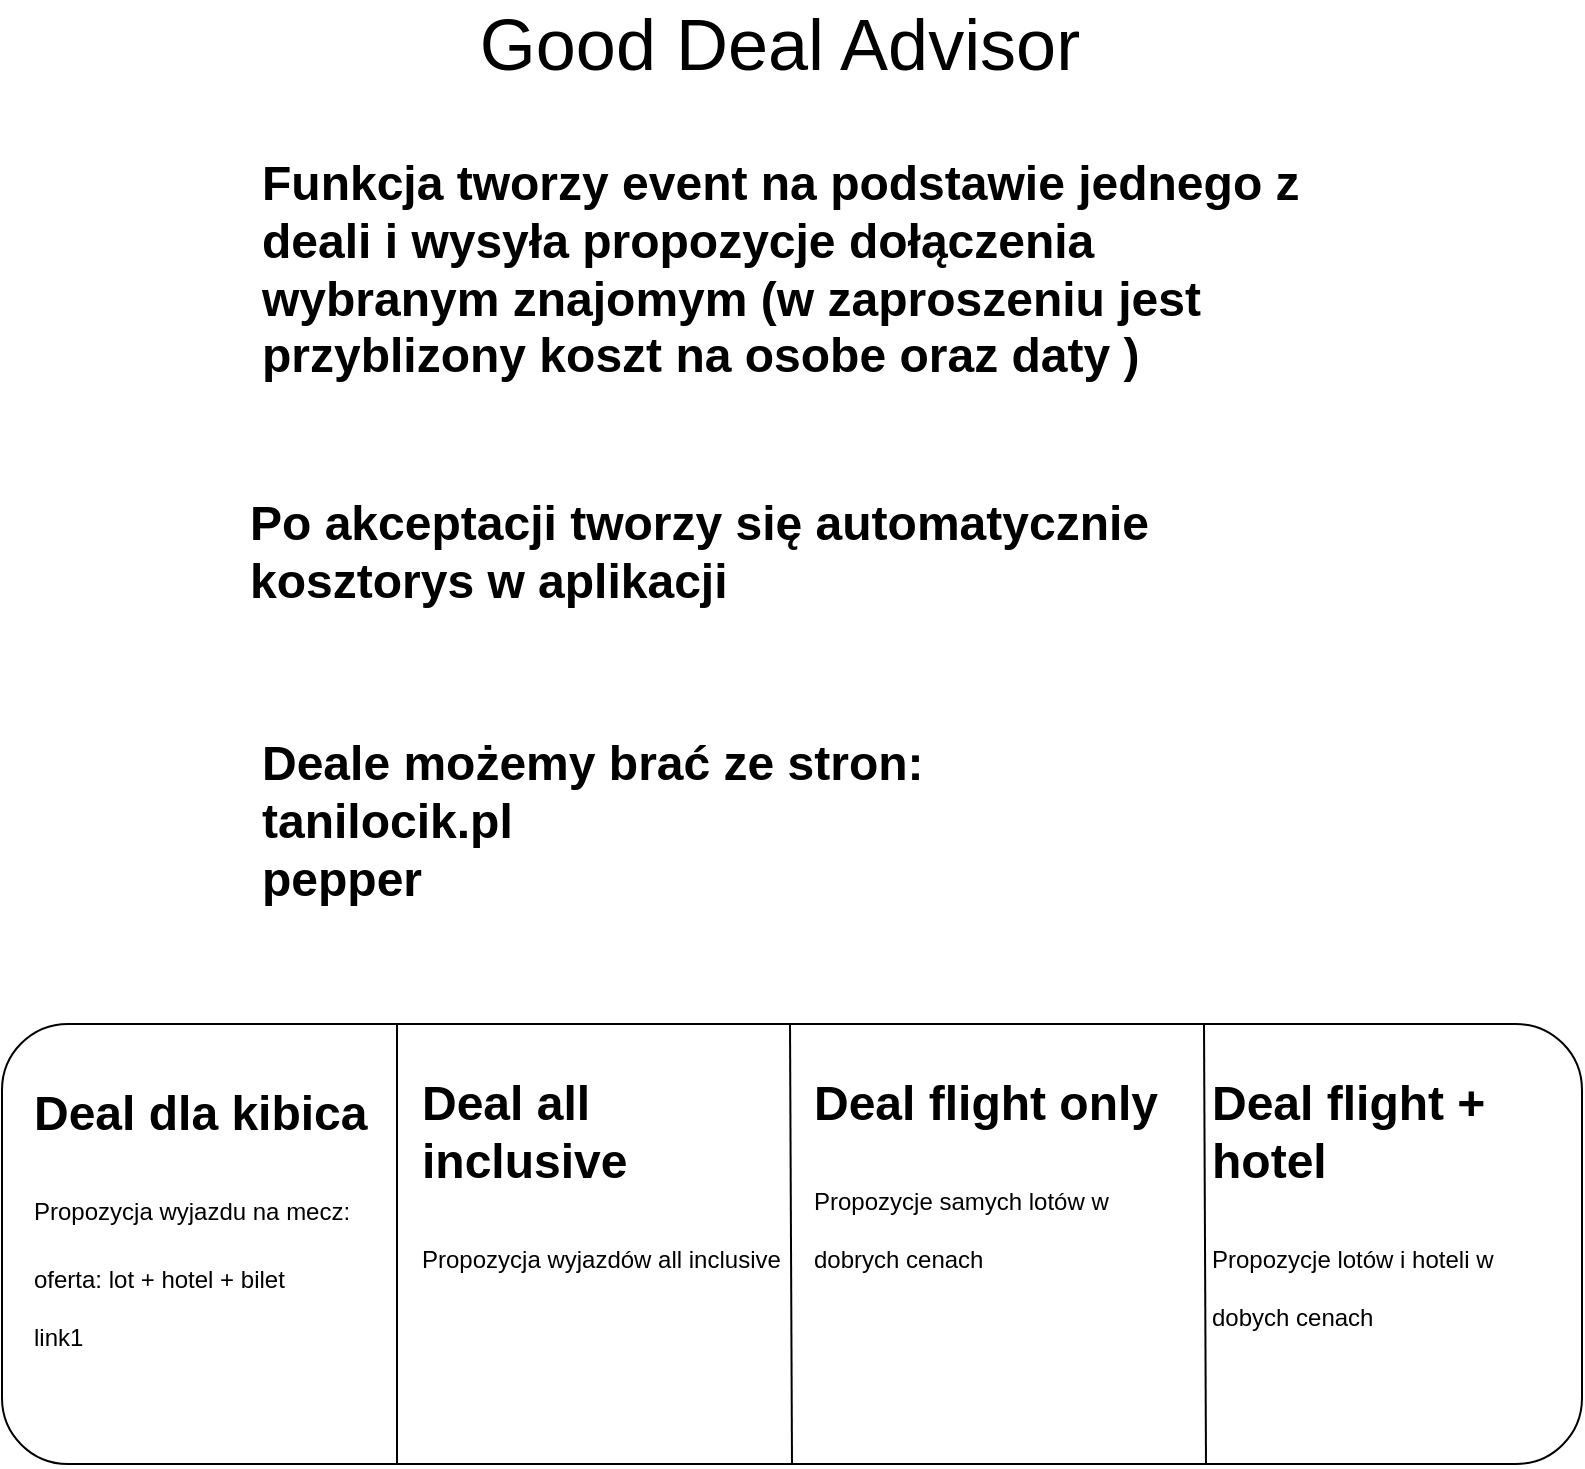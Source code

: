 <mxfile version="23.1.6" type="github">
  <diagram name="Strona-1" id="lG9Fa0v8eDeotSa3GM15">
    <mxGraphModel dx="1674" dy="746" grid="1" gridSize="10" guides="1" tooltips="1" connect="1" arrows="1" fold="1" page="1" pageScale="1" pageWidth="827" pageHeight="1169" math="0" shadow="0">
      <root>
        <mxCell id="0" />
        <mxCell id="1" parent="0" />
        <mxCell id="4JHhHVmSh1j504UFQqyj-2" value="&lt;font style=&quot;font-size: 36px;&quot;&gt;Good Deal Advisor&lt;/font&gt;" style="text;html=1;align=center;verticalAlign=middle;whiteSpace=wrap;rounded=0;" vertex="1" parent="1">
          <mxGeometry x="246" y="20" width="336" height="40" as="geometry" />
        </mxCell>
        <mxCell id="4JHhHVmSh1j504UFQqyj-3" value="" style="rounded=1;whiteSpace=wrap;html=1;" vertex="1" parent="1">
          <mxGeometry x="25" y="530" width="790" height="220" as="geometry" />
        </mxCell>
        <mxCell id="4JHhHVmSh1j504UFQqyj-4" value="" style="endArrow=none;html=1;rounded=0;exitX=0.25;exitY=1;exitDx=0;exitDy=0;entryX=0.25;entryY=0;entryDx=0;entryDy=0;" edge="1" parent="1" source="4JHhHVmSh1j504UFQqyj-3" target="4JHhHVmSh1j504UFQqyj-3">
          <mxGeometry width="50" height="50" relative="1" as="geometry">
            <mxPoint x="396" y="640" as="sourcePoint" />
            <mxPoint x="446" y="590" as="targetPoint" />
          </mxGeometry>
        </mxCell>
        <mxCell id="4JHhHVmSh1j504UFQqyj-5" value="" style="endArrow=none;html=1;rounded=0;exitX=0.5;exitY=1;exitDx=0;exitDy=0;" edge="1" parent="1" source="4JHhHVmSh1j504UFQqyj-3">
          <mxGeometry width="50" height="50" relative="1" as="geometry">
            <mxPoint x="420" y="730" as="sourcePoint" />
            <mxPoint x="419" y="530" as="targetPoint" />
          </mxGeometry>
        </mxCell>
        <mxCell id="4JHhHVmSh1j504UFQqyj-8" value="&lt;h1&gt;&lt;span style=&quot;background-color: initial;&quot;&gt;Deal dla kibica&lt;/span&gt;&lt;/h1&gt;&lt;h1&gt;&lt;span style=&quot;background-color: initial; font-size: 12px; font-weight: normal;&quot;&gt;Propozycja wyjazdu na mecz:&lt;/span&gt;&lt;br&gt;&lt;/h1&gt;&lt;div&gt;&lt;span style=&quot;background-color: initial; font-size: 12px; font-weight: normal;&quot;&gt;oferta: lot + hotel + bilet&lt;/span&gt;&lt;/div&gt;&lt;div&gt;&lt;span style=&quot;background-color: initial; font-size: 12px; font-weight: normal;&quot;&gt;&lt;br&gt;&lt;/span&gt;&lt;/div&gt;&lt;div&gt;&lt;span style=&quot;background-color: initial; font-size: 12px; font-weight: normal;&quot;&gt;link1&lt;/span&gt;&lt;/div&gt;" style="text;html=1;spacing=5;spacingTop=-20;whiteSpace=wrap;overflow=hidden;rounded=0;" vertex="1" parent="1">
          <mxGeometry x="36" y="555" width="190" height="165" as="geometry" />
        </mxCell>
        <mxCell id="4JHhHVmSh1j504UFQqyj-9" value="&lt;h1&gt;&lt;span style=&quot;background-color: initial;&quot;&gt;Deal all inclusive&lt;/span&gt;&lt;/h1&gt;&lt;h1&gt;&lt;span style=&quot;background-color: initial; font-size: 12px; font-weight: normal;&quot;&gt;Propozycja wyjazdów all inclusive&lt;br&gt;&lt;/span&gt;&lt;/h1&gt;" style="text;html=1;spacing=5;spacingTop=-20;whiteSpace=wrap;overflow=hidden;rounded=0;" vertex="1" parent="1">
          <mxGeometry x="230" y="550" width="190" height="165" as="geometry" />
        </mxCell>
        <mxCell id="4JHhHVmSh1j504UFQqyj-11" value="&lt;h1&gt;&lt;span style=&quot;background-color: initial;&quot;&gt;Deal flight only&lt;/span&gt;&lt;/h1&gt;&lt;h1&gt;&lt;span style=&quot;background-color: initial; font-size: 12px; font-weight: normal;&quot;&gt;Propozycje samych lotów w dobrych cenach&lt;br&gt;&lt;/span&gt;&lt;/h1&gt;" style="text;html=1;spacing=5;spacingTop=-20;whiteSpace=wrap;overflow=hidden;rounded=0;" vertex="1" parent="1">
          <mxGeometry x="426" y="550" width="190" height="165" as="geometry" />
        </mxCell>
        <mxCell id="4JHhHVmSh1j504UFQqyj-12" value="" style="endArrow=none;html=1;rounded=0;exitX=0.5;exitY=1;exitDx=0;exitDy=0;" edge="1" parent="1">
          <mxGeometry width="50" height="50" relative="1" as="geometry">
            <mxPoint x="627" y="750" as="sourcePoint" />
            <mxPoint x="626" y="530" as="targetPoint" />
          </mxGeometry>
        </mxCell>
        <mxCell id="4JHhHVmSh1j504UFQqyj-13" value="&lt;h1&gt;&lt;span style=&quot;background-color: initial;&quot;&gt;Deal flight + hotel&lt;/span&gt;&lt;/h1&gt;&lt;h1&gt;&lt;span style=&quot;background-color: initial; font-size: 12px; font-weight: normal;&quot;&gt;Propozycje lotów i hoteli w dobych cenach&lt;br&gt;&lt;/span&gt;&lt;/h1&gt;" style="text;html=1;spacing=5;spacingTop=-20;whiteSpace=wrap;overflow=hidden;rounded=0;" vertex="1" parent="1">
          <mxGeometry x="625" y="550" width="190" height="165" as="geometry" />
        </mxCell>
        <mxCell id="4JHhHVmSh1j504UFQqyj-14" value="&lt;h1&gt;Funkcja tworzy event na podstawie jednego z deali i wysyła propozycje dołączenia wybranym znajomym (w zaproszeniu jest przyblizony koszt na osobe oraz daty )&lt;/h1&gt;" style="text;html=1;spacing=5;spacingTop=-20;whiteSpace=wrap;overflow=hidden;rounded=0;" vertex="1" parent="1">
          <mxGeometry x="150" y="90" width="540" height="165" as="geometry" />
        </mxCell>
        <mxCell id="4JHhHVmSh1j504UFQqyj-15" value="&lt;h1&gt;Po akceptacji tworzy się automatycznie kosztorys w aplikacji&lt;/h1&gt;" style="text;html=1;spacing=5;spacingTop=-20;whiteSpace=wrap;overflow=hidden;rounded=0;" vertex="1" parent="1">
          <mxGeometry x="144" y="260" width="540" height="80" as="geometry" />
        </mxCell>
        <mxCell id="4JHhHVmSh1j504UFQqyj-16" value="&lt;h1&gt;Deale możemy brać ze stron:&lt;br&gt;tanilocik.pl&lt;br&gt;pepper&lt;/h1&gt;" style="text;html=1;spacing=5;spacingTop=-20;whiteSpace=wrap;overflow=hidden;rounded=0;" vertex="1" parent="1">
          <mxGeometry x="150" y="380" width="540" height="100" as="geometry" />
        </mxCell>
      </root>
    </mxGraphModel>
  </diagram>
</mxfile>
